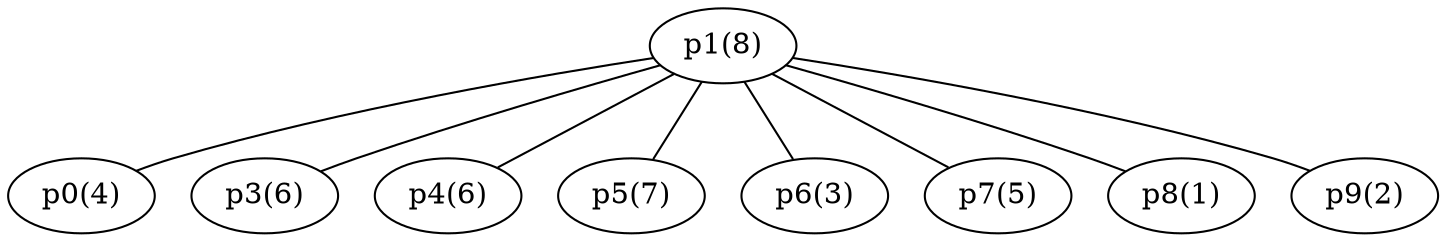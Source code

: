 graph network {
	"p1(8)";
	"p1(8)";
	"p0(4)";
	"p3(6)";
	"p4(6)";
	"p5(7)";
	"p6(3)";
	"p7(5)";
	"p8(1)";
	"p9(2)";
	"p1(8)" -- "p0(4)";
	"p1(8)" -- "p3(6)";
	"p1(8)" -- "p4(6)";
	"p1(8)" -- "p5(7)";
	"p1(8)" -- "p6(3)";
	"p1(8)" -- "p7(5)";
	"p1(8)" -- "p8(1)";
	"p1(8)" -- "p9(2)";
}
